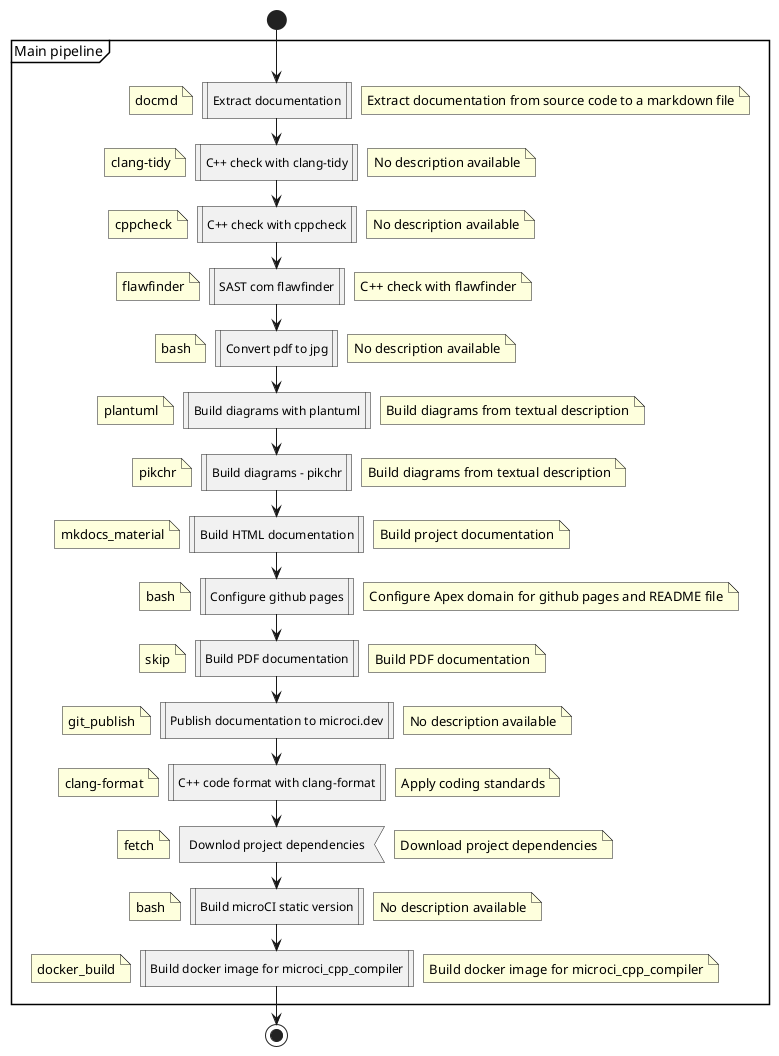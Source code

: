 

' Generated Diagram! Do not edit
@startuml
start
partition "Main pipeline" {
:Extract documentation; <<procedure>>
floating note left: docmd
floating note right: Extract documentation from source code to a markdown file

:C++ check with clang-tidy; <<procedure>>
floating note left: clang-tidy
floating note right: No description available

:C++ check with cppcheck; <<procedure>>
floating note left: cppcheck
floating note right: No description available

:SAST com flawfinder; <<procedure>>
floating note left: flawfinder
floating note right: C++ check with flawfinder

:Convert pdf to jpg; <<procedure>>
floating note left: bash
floating note right: No description available

:Build diagrams with plantuml; <<procedure>>
floating note left: plantuml
floating note right: Build diagrams from textual description

:Build diagrams - pikchr; <<procedure>>
floating note left: pikchr
floating note right: Build diagrams from textual description

:Build HTML documentation; <<procedure>>
floating note left: mkdocs_material
floating note right: Build project documentation

:Configure github pages; <<procedure>>
floating note left: bash
floating note right: Configure Apex domain for github pages and README file

:Build PDF documentation; <<procedure>>
floating note left: skip
floating note right: Build PDF documentation

:Publish documentation to microci.dev; <<procedure>>
floating note left: git_publish
floating note right: No description available

:C++ code format with clang-format; <<procedure>>
floating note left: clang-format
floating note right: Apply coding standards

:Downlod project dependencies; <<input>>
floating note left: fetch
floating note right: Download project dependencies

:Build microCI static version; <<procedure>>
floating note left: bash
floating note right: No description available

:Build docker image for microci_cpp_compiler; <<procedure>>
floating note left: docker_build
floating note right: Build docker image for microci_cpp_compiler

}

stop
@enduml


' Generated Diagram! Do not edit
@startuml
start
partition "Alternative flow" {
:Documentation preview; <<procedure>>
floating note left: mkdocs_material
floating note right: Serve documentation preview at port 8000

}

stop
@enduml

